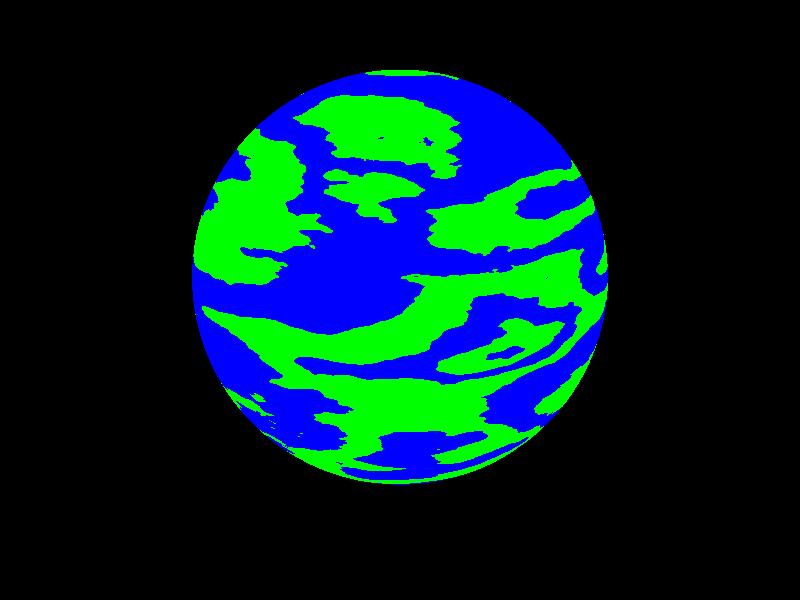 #include "colors.inc"
#include "textures.inc"
camera{
    location<0,3,-9>
    look_at<0,0,0>
    angle 60
}
light_source{
    <0,1,-10>
    color White
    area_light<0,0,0><1,0,1>3,3
    adaptive 1
    	jitter
}
sphere{
    <0,0,1>, 3
    texture{
        pigment{
		wood 
		color_map{
			[0.0 color Blue]
			[0.5 color Blue]
			
			[0.5 color Green]
			[1 color Green]
		}
		turbulence 0.3
		scale<3,1,6> 
	}
	finish{ ambient 0.3 phong .1 }
	}
}

